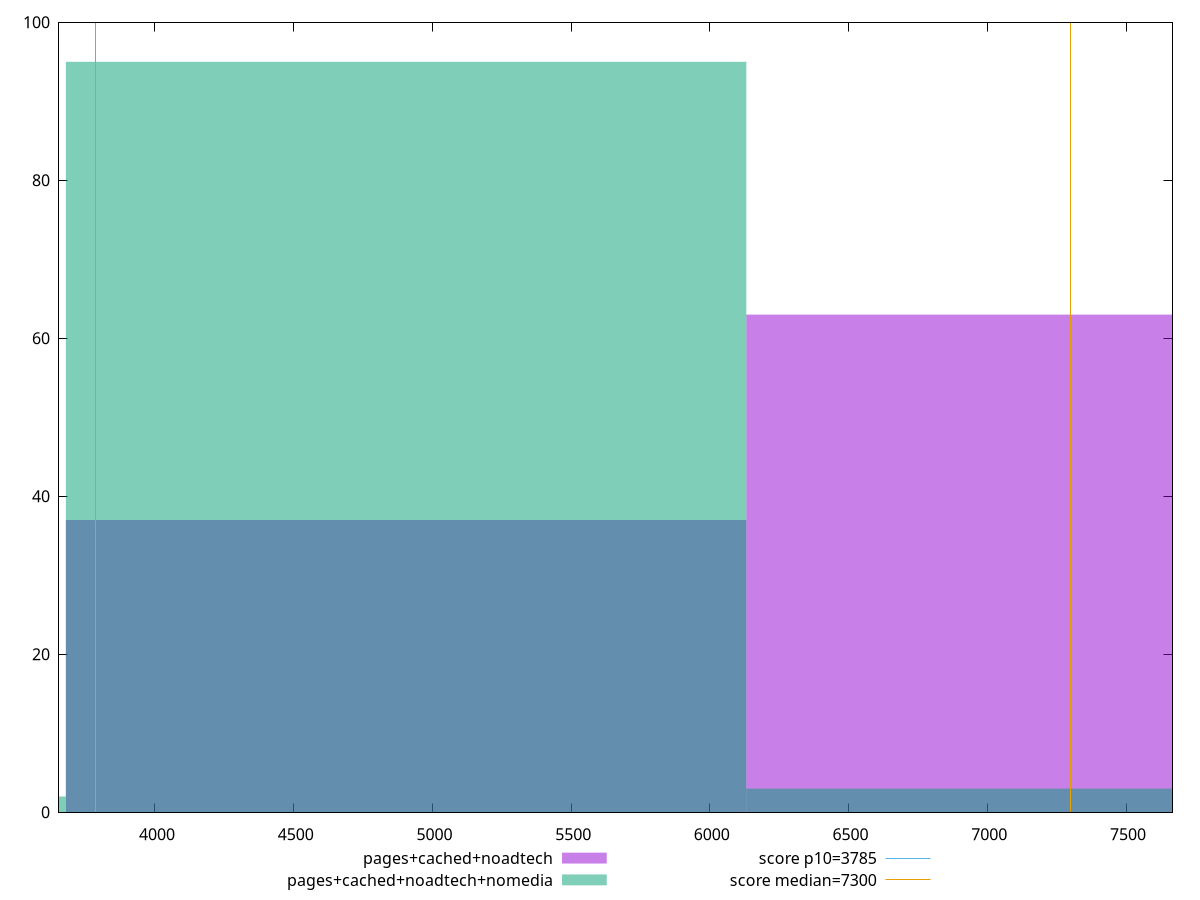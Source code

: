 reset

$pagesCachedNoadtech <<EOF
7357.661948937973 63
4905.1079659586485 37
EOF

$pagesCachedNoadtechNomedia <<EOF
7357.661948937973 3
4905.1079659586485 95
2452.5539829793242 2
EOF

set key outside below
set boxwidth 2452.5539829793242
set xrange [3654.02:7667.5515]
set yrange [0:100]
set trange [0:100]
set style fill transparent solid 0.5 noborder

set parametric
set terminal svg size 640, 500 enhanced background rgb 'white'
set output "report_00017_2021-02-10T15-08-03.406Z/interactive/comparison/histogram/2_vs_3.svg"

plot $pagesCachedNoadtech title "pages+cached+noadtech" with boxes, \
     $pagesCachedNoadtechNomedia title "pages+cached+noadtech+nomedia" with boxes, \
     3785,t title "score p10=3785", \
     7300,t title "score median=7300"

reset
